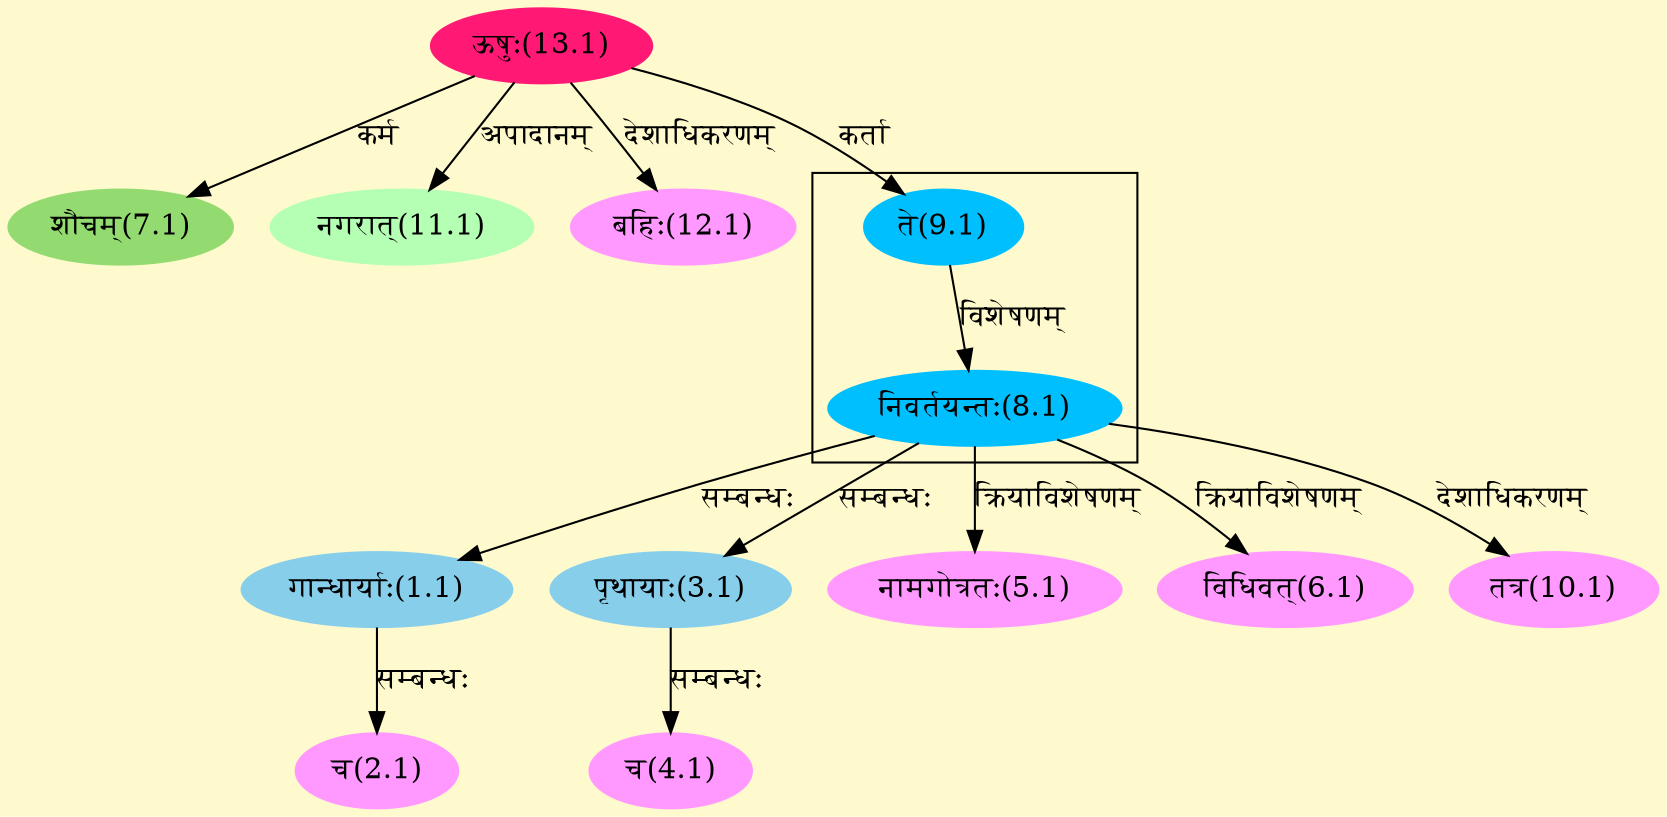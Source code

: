 digraph G{
rankdir=BT;
 compound=true;
 bgcolor="lemonchiffon1";

subgraph cluster_1{
Node8_1 [style=filled, color="#00BFFF" label = "निवर्तयन्तः(8.1)"]
Node9_1 [style=filled, color="#00BFFF" label = "ते(9.1)"]

}
Node1_1 [style=filled, color="#87CEEB" label = "गान्धार्याः(1.1)"]
Node8_1 [style=filled, color="#00BFFF" label = "निवर्तयन्तः(8.1)"]
Node2_1 [style=filled, color="#FF99FF" label = "च(2.1)"]
Node3_1 [style=filled, color="#87CEEB" label = "पृथायाः(3.1)"]
Node4_1 [style=filled, color="#FF99FF" label = "च(4.1)"]
Node5_1 [style=filled, color="#FF99FF" label = "नामगोत्रतः(5.1)"]
Node6_1 [style=filled, color="#FF99FF" label = "विधिवत्(6.1)"]
Node7_1 [style=filled, color="#93DB70" label = "शौचम्(7.1)"]
Node13_1 [style=filled, color="#FF1975" label = "ऊषुः(13.1)"]
Node9_1 [style=filled, color="#00BFFF" label = "ते(9.1)"]
Node10_1 [style=filled, color="#FF99FF" label = "तत्र(10.1)"]
Node11_1 [style=filled, color="#B4FFB4" label = "नगरात्(11.1)"]
Node12_1 [style=filled, color="#FF99FF" label = "बहिः(12.1)"]
/* Start of Relations section */

Node1_1 -> Node8_1 [  label="सम्बन्धः"  dir="back" ]
Node2_1 -> Node1_1 [  label="सम्बन्धः"  dir="back" ]
Node3_1 -> Node8_1 [  label="सम्बन्धः"  dir="back" ]
Node4_1 -> Node3_1 [  label="सम्बन्धः"  dir="back" ]
Node5_1 -> Node8_1 [  label="क्रियाविशेषणम्"  dir="back" ]
Node6_1 -> Node8_1 [  label="क्रियाविशेषणम्"  dir="back" ]
Node7_1 -> Node13_1 [  label="कर्म"  dir="back" ]
Node8_1 -> Node9_1 [  label="विशेषणम्"  dir="back" ]
Node9_1 -> Node13_1 [  label="कर्ता"  dir="back" ]
Node10_1 -> Node8_1 [  label="देशाधिकरणम्"  dir="back" ]
Node11_1 -> Node13_1 [  label="अपादानम्"  dir="back" ]
Node12_1 -> Node13_1 [  label="देशाधिकरणम्"  dir="back" ]
}
